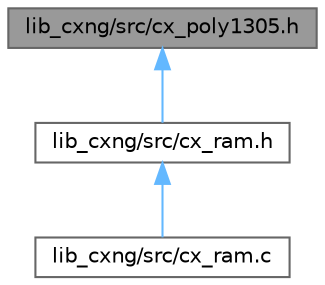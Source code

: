 digraph "lib_cxng/src/cx_poly1305.h"
{
 // LATEX_PDF_SIZE
  bgcolor="transparent";
  edge [fontname=Helvetica,fontsize=10,labelfontname=Helvetica,labelfontsize=10];
  node [fontname=Helvetica,fontsize=10,shape=box,height=0.2,width=0.4];
  Node1 [label="lib_cxng/src/cx_poly1305.h",height=0.2,width=0.4,color="gray40", fillcolor="grey60", style="filled", fontcolor="black",tooltip=" "];
  Node1 -> Node2 [dir="back",color="steelblue1",style="solid"];
  Node2 [label="lib_cxng/src/cx_ram.h",height=0.2,width=0.4,color="grey40", fillcolor="white", style="filled",URL="$cx__ram_8h.html",tooltip=" "];
  Node2 -> Node3 [dir="back",color="steelblue1",style="solid"];
  Node3 [label="lib_cxng/src/cx_ram.c",height=0.2,width=0.4,color="grey40", fillcolor="white", style="filled",URL="$cx__ram_8c.html",tooltip=" "];
}
